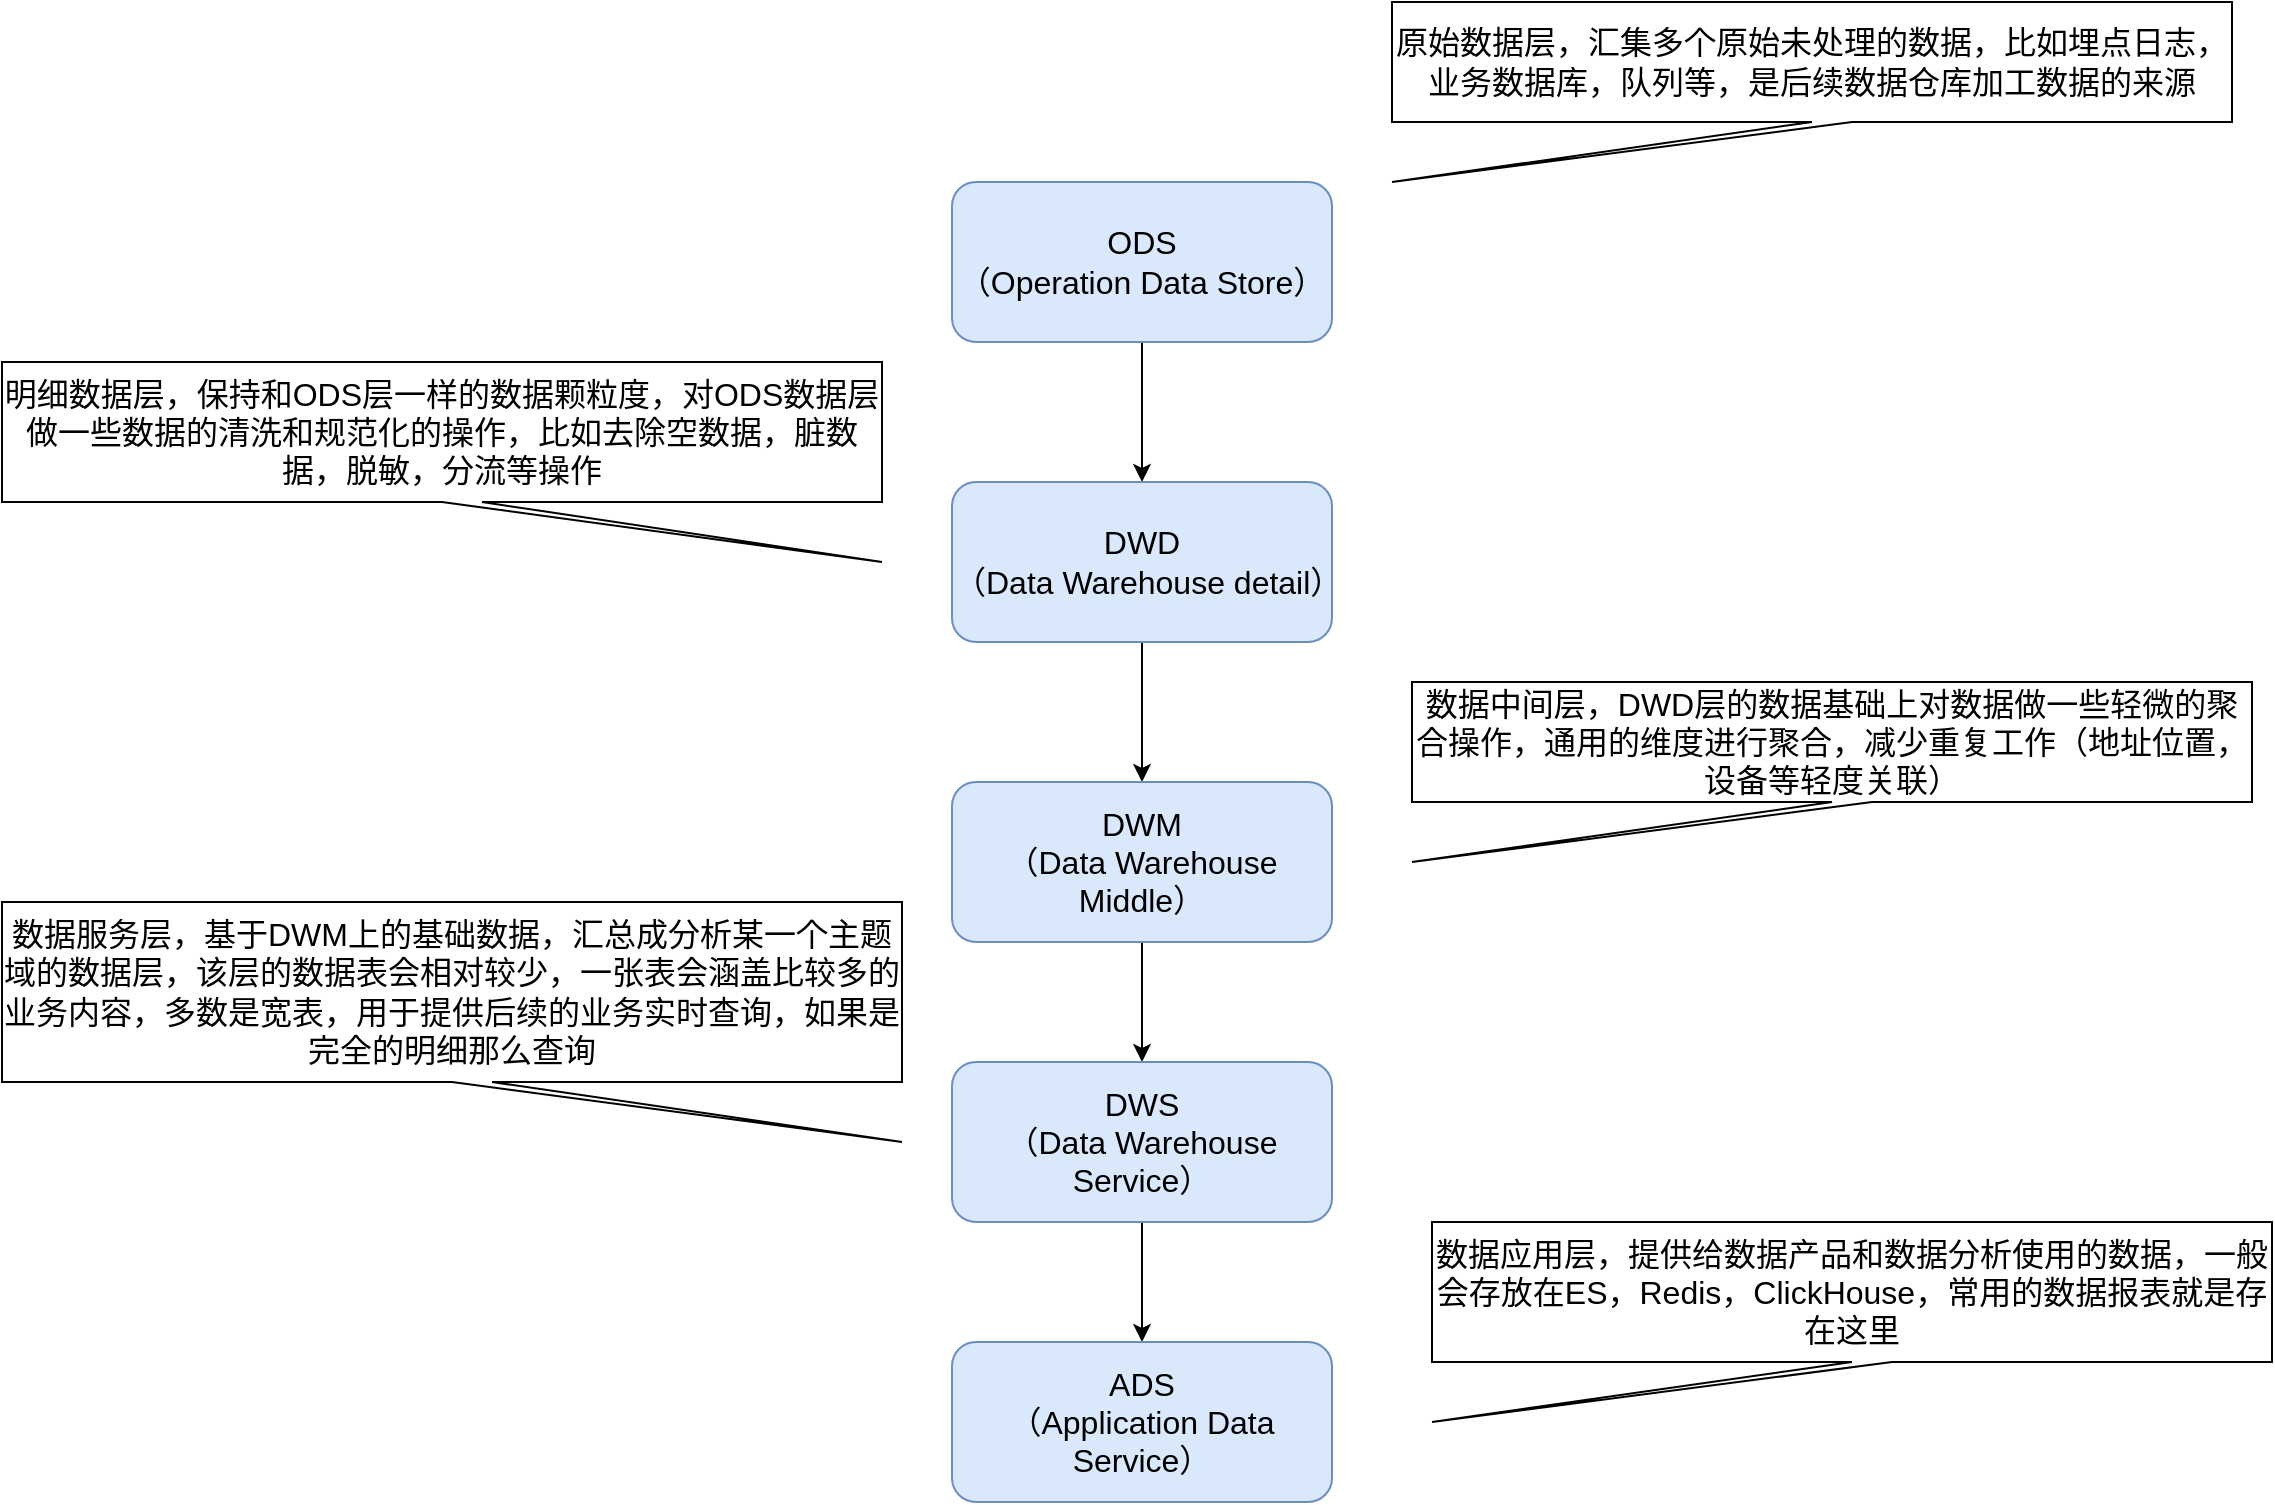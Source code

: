 <mxfile version="26.2.14">
  <diagram name="第 1 页" id="8JYiRfVChP1ZXNUJzpnb">
    <mxGraphModel dx="1869" dy="535" grid="1" gridSize="10" guides="1" tooltips="1" connect="1" arrows="1" fold="1" page="1" pageScale="1" pageWidth="827" pageHeight="1169" math="0" shadow="0">
      <root>
        <mxCell id="0" />
        <mxCell id="1" parent="0" />
        <mxCell id="90SKvVA2a7kRM0y8JjaH-15" style="edgeStyle=orthogonalEdgeStyle;rounded=0;orthogonalLoop=1;jettySize=auto;html=1;fontSize=16;" edge="1" parent="1" source="90SKvVA2a7kRM0y8JjaH-2" target="90SKvVA2a7kRM0y8JjaH-11">
          <mxGeometry relative="1" as="geometry" />
        </mxCell>
        <mxCell id="90SKvVA2a7kRM0y8JjaH-2" value="&lt;font style=&quot;vertical-align: inherit;&quot; class=&quot;notranslate fyzs-translate-target fyzs-translate-target-wrapper&quot;&gt;&lt;font style=&quot;vertical-align: inherit;&quot; class=&quot;notranslate fyzs-translate-target fyzs-translate-target-box&quot;&gt;&lt;font style=&quot;vertical-align: inherit;&quot; title=&quot;O&quot; class=&quot;notranslate fyzs-translate-target fyzs-translate-target-text&quot;&gt;ODS&lt;/font&gt;&lt;/font&gt;&lt;/font&gt;&lt;div&gt;&lt;font style=&quot;vertical-align: inherit;&quot; class=&quot;notranslate fyzs-translate-target fyzs-translate-target-wrapper&quot;&gt;&lt;font style=&quot;vertical-align: inherit;&quot; class=&quot;notranslate fyzs-translate-target fyzs-translate-target-box&quot;&gt;&lt;font style=&quot;vertical-align: inherit;&quot; title=&quot;O&quot; class=&quot;notranslate fyzs-translate-target fyzs-translate-target-text&quot;&gt;（Operation Data Store）&lt;/font&gt;&lt;/font&gt;&lt;/font&gt;&lt;/div&gt;" style="rounded=1;whiteSpace=wrap;html=1;fillColor=#dae8fc;strokeColor=#6c8ebf;fontSize=16;" vertex="1" parent="1">
          <mxGeometry x="370" y="130" width="190" height="80" as="geometry" />
        </mxCell>
        <mxCell id="90SKvVA2a7kRM0y8JjaH-16" style="edgeStyle=orthogonalEdgeStyle;rounded=0;orthogonalLoop=1;jettySize=auto;html=1;entryX=0.5;entryY=0;entryDx=0;entryDy=0;fontSize=16;" edge="1" parent="1" source="90SKvVA2a7kRM0y8JjaH-11" target="90SKvVA2a7kRM0y8JjaH-12">
          <mxGeometry relative="1" as="geometry" />
        </mxCell>
        <mxCell id="90SKvVA2a7kRM0y8JjaH-11" value="&lt;font style=&quot;vertical-align: inherit;&quot; class=&quot;notranslate fyzs-translate-target fyzs-translate-target-wrapper&quot;&gt;&lt;font style=&quot;vertical-align: inherit;&quot; class=&quot;notranslate fyzs-translate-target fyzs-translate-target-box&quot;&gt;&lt;font style=&quot;vertical-align: inherit;&quot; title=&quot;D&quot; class=&quot;notranslate fyzs-translate-target fyzs-translate-target-text&quot;&gt;DWD&lt;/font&gt;&lt;/font&gt;&lt;/font&gt;&lt;div&gt;&lt;font style=&quot;vertical-align: inherit;&quot; class=&quot;notranslate fyzs-translate-target fyzs-translate-target-wrapper&quot;&gt;&lt;font style=&quot;vertical-align: inherit;&quot; class=&quot;notranslate fyzs-translate-target fyzs-translate-target-box&quot;&gt;&lt;font style=&quot;vertical-align: inherit;&quot; title=&quot;D&quot; class=&quot;notranslate fyzs-translate-target fyzs-translate-target-text&quot;&gt;（Data Warehouse detail）&lt;/font&gt;&lt;/font&gt;&lt;/font&gt;&lt;/div&gt;" style="rounded=1;whiteSpace=wrap;html=1;fillColor=#dae8fc;strokeColor=#6c8ebf;fontSize=16;" vertex="1" parent="1">
          <mxGeometry x="370" y="280" width="190" height="80" as="geometry" />
        </mxCell>
        <mxCell id="90SKvVA2a7kRM0y8JjaH-17" style="edgeStyle=orthogonalEdgeStyle;rounded=0;orthogonalLoop=1;jettySize=auto;html=1;fontSize=16;" edge="1" parent="1" source="90SKvVA2a7kRM0y8JjaH-12" target="90SKvVA2a7kRM0y8JjaH-13">
          <mxGeometry relative="1" as="geometry" />
        </mxCell>
        <mxCell id="90SKvVA2a7kRM0y8JjaH-12" value="&lt;font style=&quot;vertical-align: inherit;&quot; class=&quot;notranslate fyzs-translate-target fyzs-translate-target-wrapper&quot;&gt;&lt;font style=&quot;vertical-align: inherit;&quot; class=&quot;notranslate fyzs-translate-target fyzs-translate-target-box&quot;&gt;&lt;font style=&quot;vertical-align: inherit;&quot; title=&quot;D&quot; class=&quot;notranslate fyzs-translate-target fyzs-translate-target-text&quot;&gt;DWM&lt;/font&gt;&lt;/font&gt;&lt;/font&gt;&lt;div&gt;&lt;font style=&quot;vertical-align: inherit;&quot; class=&quot;notranslate fyzs-translate-target fyzs-translate-target-wrapper&quot;&gt;&lt;font style=&quot;vertical-align: inherit;&quot; class=&quot;notranslate fyzs-translate-target fyzs-translate-target-box&quot;&gt;&lt;font style=&quot;vertical-align: inherit;&quot; title=&quot;D&quot; class=&quot;notranslate fyzs-translate-target fyzs-translate-target-text&quot;&gt;（Data Warehouse Middle）&lt;/font&gt;&lt;/font&gt;&lt;/font&gt;&lt;/div&gt;" style="rounded=1;whiteSpace=wrap;html=1;fillColor=#dae8fc;strokeColor=#6c8ebf;fontSize=16;" vertex="1" parent="1">
          <mxGeometry x="370" y="430" width="190" height="80" as="geometry" />
        </mxCell>
        <mxCell id="90SKvVA2a7kRM0y8JjaH-18" style="edgeStyle=orthogonalEdgeStyle;rounded=0;orthogonalLoop=1;jettySize=auto;html=1;entryX=0.5;entryY=0;entryDx=0;entryDy=0;fontSize=16;" edge="1" parent="1" source="90SKvVA2a7kRM0y8JjaH-13" target="90SKvVA2a7kRM0y8JjaH-14">
          <mxGeometry relative="1" as="geometry" />
        </mxCell>
        <mxCell id="90SKvVA2a7kRM0y8JjaH-13" value="&lt;font style=&quot;vertical-align: inherit;&quot; class=&quot;notranslate fyzs-translate-target fyzs-translate-target-wrapper&quot;&gt;&lt;font style=&quot;vertical-align: inherit;&quot; class=&quot;notranslate fyzs-translate-target fyzs-translate-target-box&quot;&gt;&lt;font style=&quot;vertical-align: inherit;&quot; title=&quot;D&quot; class=&quot;notranslate fyzs-translate-target fyzs-translate-target-text&quot;&gt;DWS&lt;/font&gt;&lt;/font&gt;&lt;/font&gt;&lt;div&gt;&lt;font style=&quot;vertical-align: inherit;&quot; class=&quot;notranslate fyzs-translate-target fyzs-translate-target-wrapper&quot;&gt;&lt;font style=&quot;vertical-align: inherit;&quot; class=&quot;notranslate fyzs-translate-target fyzs-translate-target-box&quot;&gt;&lt;font style=&quot;vertical-align: inherit;&quot; title=&quot;D&quot; class=&quot;notranslate fyzs-translate-target fyzs-translate-target-text&quot;&gt;（Data Warehouse Service）&lt;/font&gt;&lt;/font&gt;&lt;/font&gt;&lt;/div&gt;" style="rounded=1;whiteSpace=wrap;html=1;fillColor=#dae8fc;strokeColor=#6c8ebf;fontSize=16;" vertex="1" parent="1">
          <mxGeometry x="370" y="570" width="190" height="80" as="geometry" />
        </mxCell>
        <mxCell id="90SKvVA2a7kRM0y8JjaH-14" value="&lt;font style=&quot;vertical-align: inherit;&quot; class=&quot;notranslate fyzs-translate-target fyzs-translate-target-wrapper&quot;&gt;&lt;font style=&quot;vertical-align: inherit;&quot; class=&quot;notranslate fyzs-translate-target fyzs-translate-target-box&quot;&gt;&lt;font style=&quot;vertical-align: inherit;&quot; title=&quot;A&quot; class=&quot;notranslate fyzs-translate-target fyzs-translate-target-text&quot;&gt;ADS&lt;/font&gt;&lt;/font&gt;&lt;/font&gt;&lt;div&gt;&lt;font style=&quot;vertical-align: inherit;&quot; class=&quot;notranslate fyzs-translate-target fyzs-translate-target-wrapper&quot;&gt;&lt;font style=&quot;vertical-align: inherit;&quot; class=&quot;notranslate fyzs-translate-target fyzs-translate-target-box&quot;&gt;&lt;font style=&quot;vertical-align: inherit;&quot; title=&quot;A&quot; class=&quot;notranslate fyzs-translate-target fyzs-translate-target-text&quot;&gt;（Application Data Service）&lt;/font&gt;&lt;/font&gt;&lt;/font&gt;&lt;/div&gt;" style="rounded=1;whiteSpace=wrap;html=1;fillColor=#dae8fc;strokeColor=#6c8ebf;fontSize=16;" vertex="1" parent="1">
          <mxGeometry x="370" y="710" width="190" height="80" as="geometry" />
        </mxCell>
        <mxCell id="90SKvVA2a7kRM0y8JjaH-19" value="&lt;font style=&quot;vertical-align: inherit;&quot; class=&quot;notranslate fyzs-translate-target fyzs-translate-target-wrapper&quot;&gt;&lt;font style=&quot;vertical-align: inherit;&quot; class=&quot;notranslate fyzs-translate-target fyzs-translate-target-box&quot;&gt;&lt;font style=&quot;vertical-align: inherit;&quot; title=&quot;y&quot; class=&quot;notranslate fyzs-translate-target fyzs-translate-target-text&quot;&gt;原始数据层，汇集多个原始未处理的数据，比如埋点日志，业务数据库，队列等，是后续数据仓库加工数据的来源&lt;/font&gt;&lt;/font&gt;&lt;/font&gt;" style="shape=callout;whiteSpace=wrap;html=1;perimeter=calloutPerimeter;position2=0;fontSize=16;" vertex="1" parent="1">
          <mxGeometry x="590" y="40" width="420" height="90" as="geometry" />
        </mxCell>
        <mxCell id="90SKvVA2a7kRM0y8JjaH-20" value="&lt;font style=&quot;vertical-align: inherit;&quot; class=&quot;notranslate fyzs-translate-target fyzs-translate-target-wrapper&quot;&gt;&lt;font style=&quot;vertical-align: inherit;&quot; class=&quot;notranslate fyzs-translate-target fyzs-translate-target-box&quot;&gt;&lt;font style=&quot;vertical-align: inherit;&quot; title=&quot;m&quot; class=&quot;notranslate fyzs-translate-target fyzs-translate-target-text&quot;&gt;明细数据层，保持和ODS层一样的数据颗粒度，对ODS数据层做一些数据的清洗和规范化的操作，比如去除空数据，脏数据，脱敏，分流等操作&lt;/font&gt;&lt;/font&gt;&lt;/font&gt;" style="shape=callout;whiteSpace=wrap;html=1;perimeter=calloutPerimeter;position2=1;fontSize=16;" vertex="1" parent="1">
          <mxGeometry x="-105" y="220" width="440" height="100" as="geometry" />
        </mxCell>
        <mxCell id="90SKvVA2a7kRM0y8JjaH-21" value="&lt;font style=&quot;vertical-align: inherit;&quot; class=&quot;notranslate fyzs-translate-target fyzs-translate-target-wrapper&quot;&gt;&lt;font style=&quot;vertical-align: inherit;&quot; class=&quot;notranslate fyzs-translate-target fyzs-translate-target-box&quot;&gt;&lt;font style=&quot;vertical-align: inherit;&quot; title=&quot;s&quot; class=&quot;notranslate fyzs-translate-target fyzs-translate-target-text&quot;&gt;数据中间层，DWD层的数据基础上对数据做一些轻微的聚合操作，通用的维度进行聚合，减少重复工作（地址位置，设备等轻度关联）&lt;/font&gt;&lt;/font&gt;&lt;/font&gt;" style="shape=callout;whiteSpace=wrap;html=1;perimeter=calloutPerimeter;position2=0;fontSize=16;" vertex="1" parent="1">
          <mxGeometry x="600" y="380" width="420" height="90" as="geometry" />
        </mxCell>
        <mxCell id="90SKvVA2a7kRM0y8JjaH-22" value="&lt;font style=&quot;vertical-align: inherit;&quot; class=&quot;notranslate fyzs-translate-target fyzs-translate-target-wrapper&quot;&gt;&lt;font style=&quot;vertical-align: inherit;&quot; class=&quot;notranslate fyzs-translate-target fyzs-translate-target-box&quot;&gt;&lt;font style=&quot;vertical-align: inherit;&quot; title=&quot;s&quot; class=&quot;notranslate fyzs-translate-target fyzs-translate-target-text&quot;&gt;数据服务层，基于DWM上的基础数据，汇总成分析某一个主题域的数据层，该层的数据表会相对较少，一张表会涵盖比较多的业务内容，多数是宽表，用于提供后续的业务实时查询，如果是完全的明细那么查询&lt;/font&gt;&lt;/font&gt;&lt;/font&gt;" style="shape=callout;whiteSpace=wrap;html=1;perimeter=calloutPerimeter;position2=1;fontSize=16;" vertex="1" parent="1">
          <mxGeometry x="-105" y="490" width="450" height="120" as="geometry" />
        </mxCell>
        <mxCell id="90SKvVA2a7kRM0y8JjaH-23" value="&lt;font style=&quot;vertical-align: inherit;&quot; class=&quot;notranslate fyzs-translate-target fyzs-translate-target-wrapper&quot;&gt;&lt;font style=&quot;vertical-align: inherit;&quot; class=&quot;notranslate fyzs-translate-target fyzs-translate-target-box&quot;&gt;&lt;font style=&quot;vertical-align: inherit;&quot; title=&quot;s&quot; class=&quot;notranslate fyzs-translate-target fyzs-translate-target-text&quot;&gt;数据应用层，提供给数据产品和数据分析使用的数据，一般会存放在ES，Redis，ClickHouse，常用的数据报表就是存在这里&lt;/font&gt;&lt;/font&gt;&lt;/font&gt;" style="shape=callout;whiteSpace=wrap;html=1;perimeter=calloutPerimeter;position2=0;fontSize=16;" vertex="1" parent="1">
          <mxGeometry x="610" y="650" width="420" height="100" as="geometry" />
        </mxCell>
      </root>
    </mxGraphModel>
  </diagram>
</mxfile>
